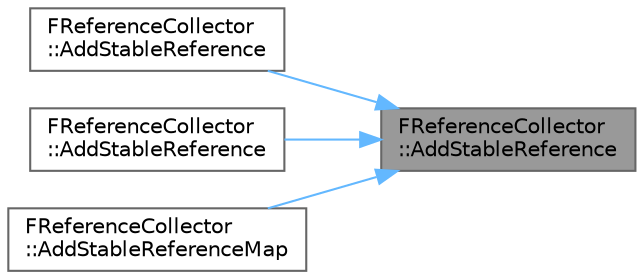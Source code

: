 digraph "FReferenceCollector::AddStableReference"
{
 // INTERACTIVE_SVG=YES
 // LATEX_PDF_SIZE
  bgcolor="transparent";
  edge [fontname=Helvetica,fontsize=10,labelfontname=Helvetica,labelfontsize=10];
  node [fontname=Helvetica,fontsize=10,shape=box,height=0.2,width=0.4];
  rankdir="RL";
  Node1 [id="Node000001",label="FReferenceCollector\l::AddStableReference",height=0.2,width=0.4,color="gray40", fillcolor="grey60", style="filled", fontcolor="black",tooltip="Preferred way to add a reference that allows batching."];
  Node1 -> Node2 [id="edge1_Node000001_Node000002",dir="back",color="steelblue1",style="solid",tooltip=" "];
  Node2 [id="Node000002",label="FReferenceCollector\l::AddStableReference",height=0.2,width=0.4,color="grey40", fillcolor="white", style="filled",URL="$d9/d05/classFReferenceCollector.html#a834ad6f8a6feff012befbba5d69c4f9d",tooltip="Preferred way to add a reference that allows batching."];
  Node1 -> Node3 [id="edge2_Node000001_Node000003",dir="back",color="steelblue1",style="solid",tooltip=" "];
  Node3 [id="Node000003",label="FReferenceCollector\l::AddStableReference",height=0.2,width=0.4,color="grey40", fillcolor="white", style="filled",URL="$d9/d05/classFReferenceCollector.html#a62f5c19620c45a1ed1d9324c654801de",tooltip=" "];
  Node1 -> Node4 [id="edge3_Node000001_Node000004",dir="back",color="steelblue1",style="solid",tooltip=" "];
  Node4 [id="Node000004",label="FReferenceCollector\l::AddStableReferenceMap",height=0.2,width=0.4,color="grey40", fillcolor="white", style="filled",URL="$d9/d05/classFReferenceCollector.html#a5619d9ea50ba9cd6a96c928118dad85a",tooltip=" "];
}
